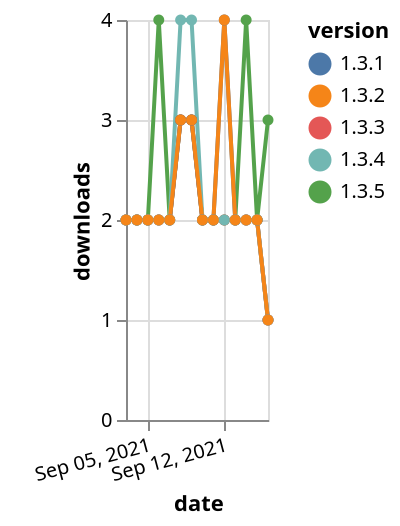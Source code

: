 {"$schema": "https://vega.github.io/schema/vega-lite/v5.json", "description": "A simple bar chart with embedded data.", "data": {"values": [{"date": "2021-09-03", "total": 330, "delta": 2, "version": "1.3.5"}, {"date": "2021-09-04", "total": 332, "delta": 2, "version": "1.3.5"}, {"date": "2021-09-05", "total": 334, "delta": 2, "version": "1.3.5"}, {"date": "2021-09-06", "total": 338, "delta": 4, "version": "1.3.5"}, {"date": "2021-09-07", "total": 340, "delta": 2, "version": "1.3.5"}, {"date": "2021-09-08", "total": 343, "delta": 3, "version": "1.3.5"}, {"date": "2021-09-09", "total": 346, "delta": 3, "version": "1.3.5"}, {"date": "2021-09-10", "total": 348, "delta": 2, "version": "1.3.5"}, {"date": "2021-09-11", "total": 350, "delta": 2, "version": "1.3.5"}, {"date": "2021-09-12", "total": 352, "delta": 2, "version": "1.3.5"}, {"date": "2021-09-13", "total": 354, "delta": 2, "version": "1.3.5"}, {"date": "2021-09-14", "total": 358, "delta": 4, "version": "1.3.5"}, {"date": "2021-09-15", "total": 360, "delta": 2, "version": "1.3.5"}, {"date": "2021-09-16", "total": 363, "delta": 3, "version": "1.3.5"}, {"date": "2021-09-03", "total": 578, "delta": 2, "version": "1.3.3"}, {"date": "2021-09-04", "total": 580, "delta": 2, "version": "1.3.3"}, {"date": "2021-09-05", "total": 582, "delta": 2, "version": "1.3.3"}, {"date": "2021-09-06", "total": 584, "delta": 2, "version": "1.3.3"}, {"date": "2021-09-07", "total": 586, "delta": 2, "version": "1.3.3"}, {"date": "2021-09-08", "total": 589, "delta": 3, "version": "1.3.3"}, {"date": "2021-09-09", "total": 592, "delta": 3, "version": "1.3.3"}, {"date": "2021-09-10", "total": 594, "delta": 2, "version": "1.3.3"}, {"date": "2021-09-11", "total": 596, "delta": 2, "version": "1.3.3"}, {"date": "2021-09-12", "total": 598, "delta": 2, "version": "1.3.3"}, {"date": "2021-09-13", "total": 600, "delta": 2, "version": "1.3.3"}, {"date": "2021-09-14", "total": 602, "delta": 2, "version": "1.3.3"}, {"date": "2021-09-15", "total": 604, "delta": 2, "version": "1.3.3"}, {"date": "2021-09-16", "total": 605, "delta": 1, "version": "1.3.3"}, {"date": "2021-09-03", "total": 1219, "delta": 2, "version": "1.3.1"}, {"date": "2021-09-04", "total": 1221, "delta": 2, "version": "1.3.1"}, {"date": "2021-09-05", "total": 1223, "delta": 2, "version": "1.3.1"}, {"date": "2021-09-06", "total": 1225, "delta": 2, "version": "1.3.1"}, {"date": "2021-09-07", "total": 1227, "delta": 2, "version": "1.3.1"}, {"date": "2021-09-08", "total": 1230, "delta": 3, "version": "1.3.1"}, {"date": "2021-09-09", "total": 1233, "delta": 3, "version": "1.3.1"}, {"date": "2021-09-10", "total": 1235, "delta": 2, "version": "1.3.1"}, {"date": "2021-09-11", "total": 1237, "delta": 2, "version": "1.3.1"}, {"date": "2021-09-12", "total": 1241, "delta": 4, "version": "1.3.1"}, {"date": "2021-09-13", "total": 1243, "delta": 2, "version": "1.3.1"}, {"date": "2021-09-14", "total": 1245, "delta": 2, "version": "1.3.1"}, {"date": "2021-09-15", "total": 1247, "delta": 2, "version": "1.3.1"}, {"date": "2021-09-16", "total": 1248, "delta": 1, "version": "1.3.1"}, {"date": "2021-09-03", "total": 545, "delta": 2, "version": "1.3.4"}, {"date": "2021-09-04", "total": 547, "delta": 2, "version": "1.3.4"}, {"date": "2021-09-05", "total": 549, "delta": 2, "version": "1.3.4"}, {"date": "2021-09-06", "total": 551, "delta": 2, "version": "1.3.4"}, {"date": "2021-09-07", "total": 553, "delta": 2, "version": "1.3.4"}, {"date": "2021-09-08", "total": 557, "delta": 4, "version": "1.3.4"}, {"date": "2021-09-09", "total": 561, "delta": 4, "version": "1.3.4"}, {"date": "2021-09-10", "total": 563, "delta": 2, "version": "1.3.4"}, {"date": "2021-09-11", "total": 565, "delta": 2, "version": "1.3.4"}, {"date": "2021-09-12", "total": 567, "delta": 2, "version": "1.3.4"}, {"date": "2021-09-13", "total": 569, "delta": 2, "version": "1.3.4"}, {"date": "2021-09-14", "total": 571, "delta": 2, "version": "1.3.4"}, {"date": "2021-09-15", "total": 573, "delta": 2, "version": "1.3.4"}, {"date": "2021-09-16", "total": 574, "delta": 1, "version": "1.3.4"}, {"date": "2021-09-03", "total": 1069, "delta": 2, "version": "1.3.2"}, {"date": "2021-09-04", "total": 1071, "delta": 2, "version": "1.3.2"}, {"date": "2021-09-05", "total": 1073, "delta": 2, "version": "1.3.2"}, {"date": "2021-09-06", "total": 1075, "delta": 2, "version": "1.3.2"}, {"date": "2021-09-07", "total": 1077, "delta": 2, "version": "1.3.2"}, {"date": "2021-09-08", "total": 1080, "delta": 3, "version": "1.3.2"}, {"date": "2021-09-09", "total": 1083, "delta": 3, "version": "1.3.2"}, {"date": "2021-09-10", "total": 1085, "delta": 2, "version": "1.3.2"}, {"date": "2021-09-11", "total": 1087, "delta": 2, "version": "1.3.2"}, {"date": "2021-09-12", "total": 1091, "delta": 4, "version": "1.3.2"}, {"date": "2021-09-13", "total": 1093, "delta": 2, "version": "1.3.2"}, {"date": "2021-09-14", "total": 1095, "delta": 2, "version": "1.3.2"}, {"date": "2021-09-15", "total": 1097, "delta": 2, "version": "1.3.2"}, {"date": "2021-09-16", "total": 1098, "delta": 1, "version": "1.3.2"}]}, "width": "container", "mark": {"type": "line", "point": {"filled": true}}, "encoding": {"x": {"field": "date", "type": "temporal", "timeUnit": "yearmonthdate", "title": "date", "axis": {"labelAngle": -15}}, "y": {"field": "delta", "type": "quantitative", "title": "downloads"}, "color": {"field": "version", "type": "nominal"}, "tooltip": {"field": "delta"}}}